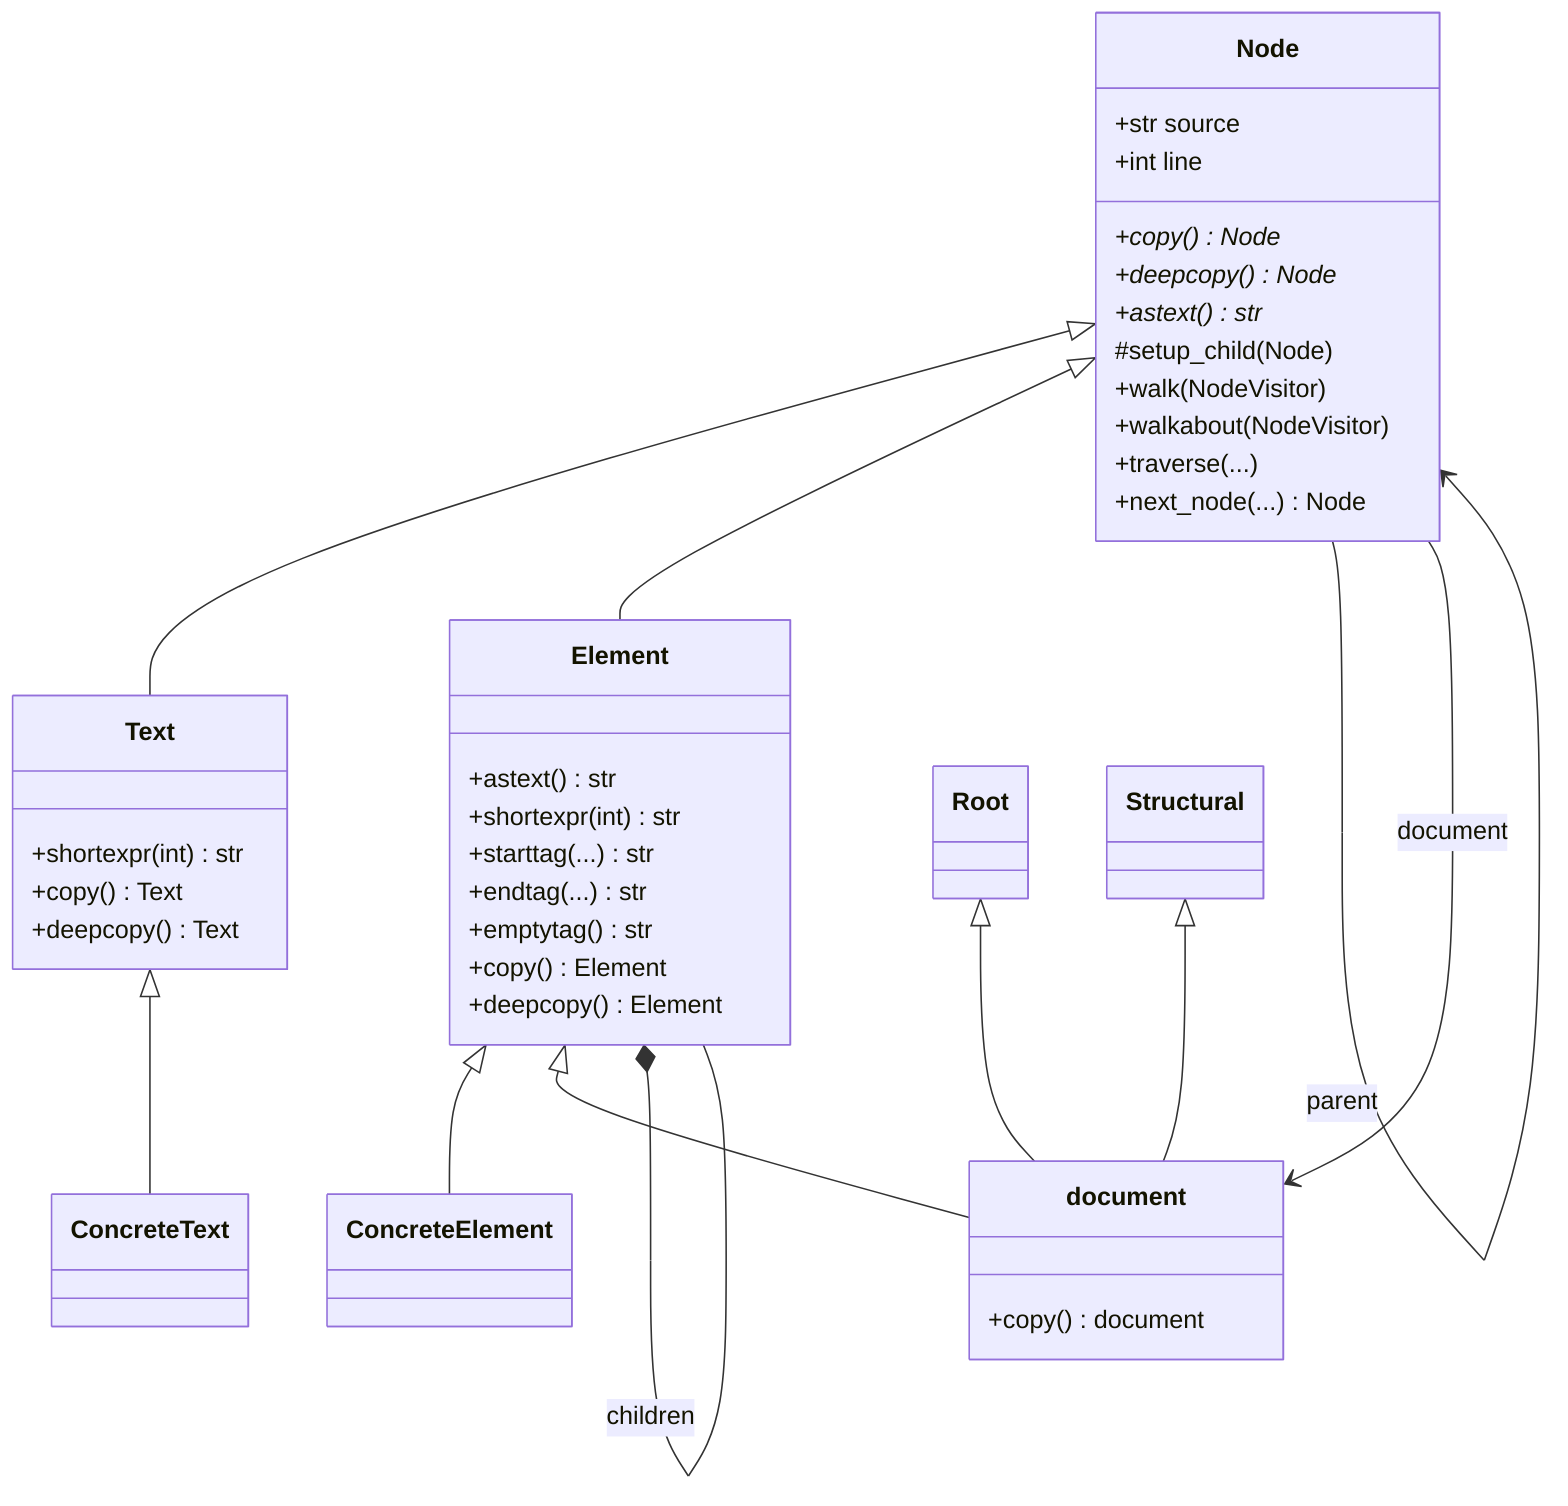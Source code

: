classDiagram
    direction TB
        Node <|-- Text
            Text <|-- ConcreteText
        Node <|-- Element
            Element <|-- ConcreteElement

        Root <|-- document
        Structural <|-- document
        Element <|-- document

        %% ロールを書きたい。
        Node --> Node: parent
        Node --> document: document
        Element *-- Element: children

    class Node{
        +str source
        +int line
        +copy()* Node
        +deepcopy()* Node
        +astext()* str
        #setup_child(Node)
        +walk(NodeVisitor)
        +walkabout(NodeVisitor)
        +traverse(...)
        +next_node(...) Node
    }

    class Text{
        +shortexpr(int) str
        +copy() Text
        +deepcopy() Text
    }

    class Element{
        +astext() str
        +shortexpr(int) str
        +starttag(...) str
        +endtag(...) str
        +emptytag() str
        +copy() Element
        +deepcopy() Element
    }

    class document{
        +copy() document
    }